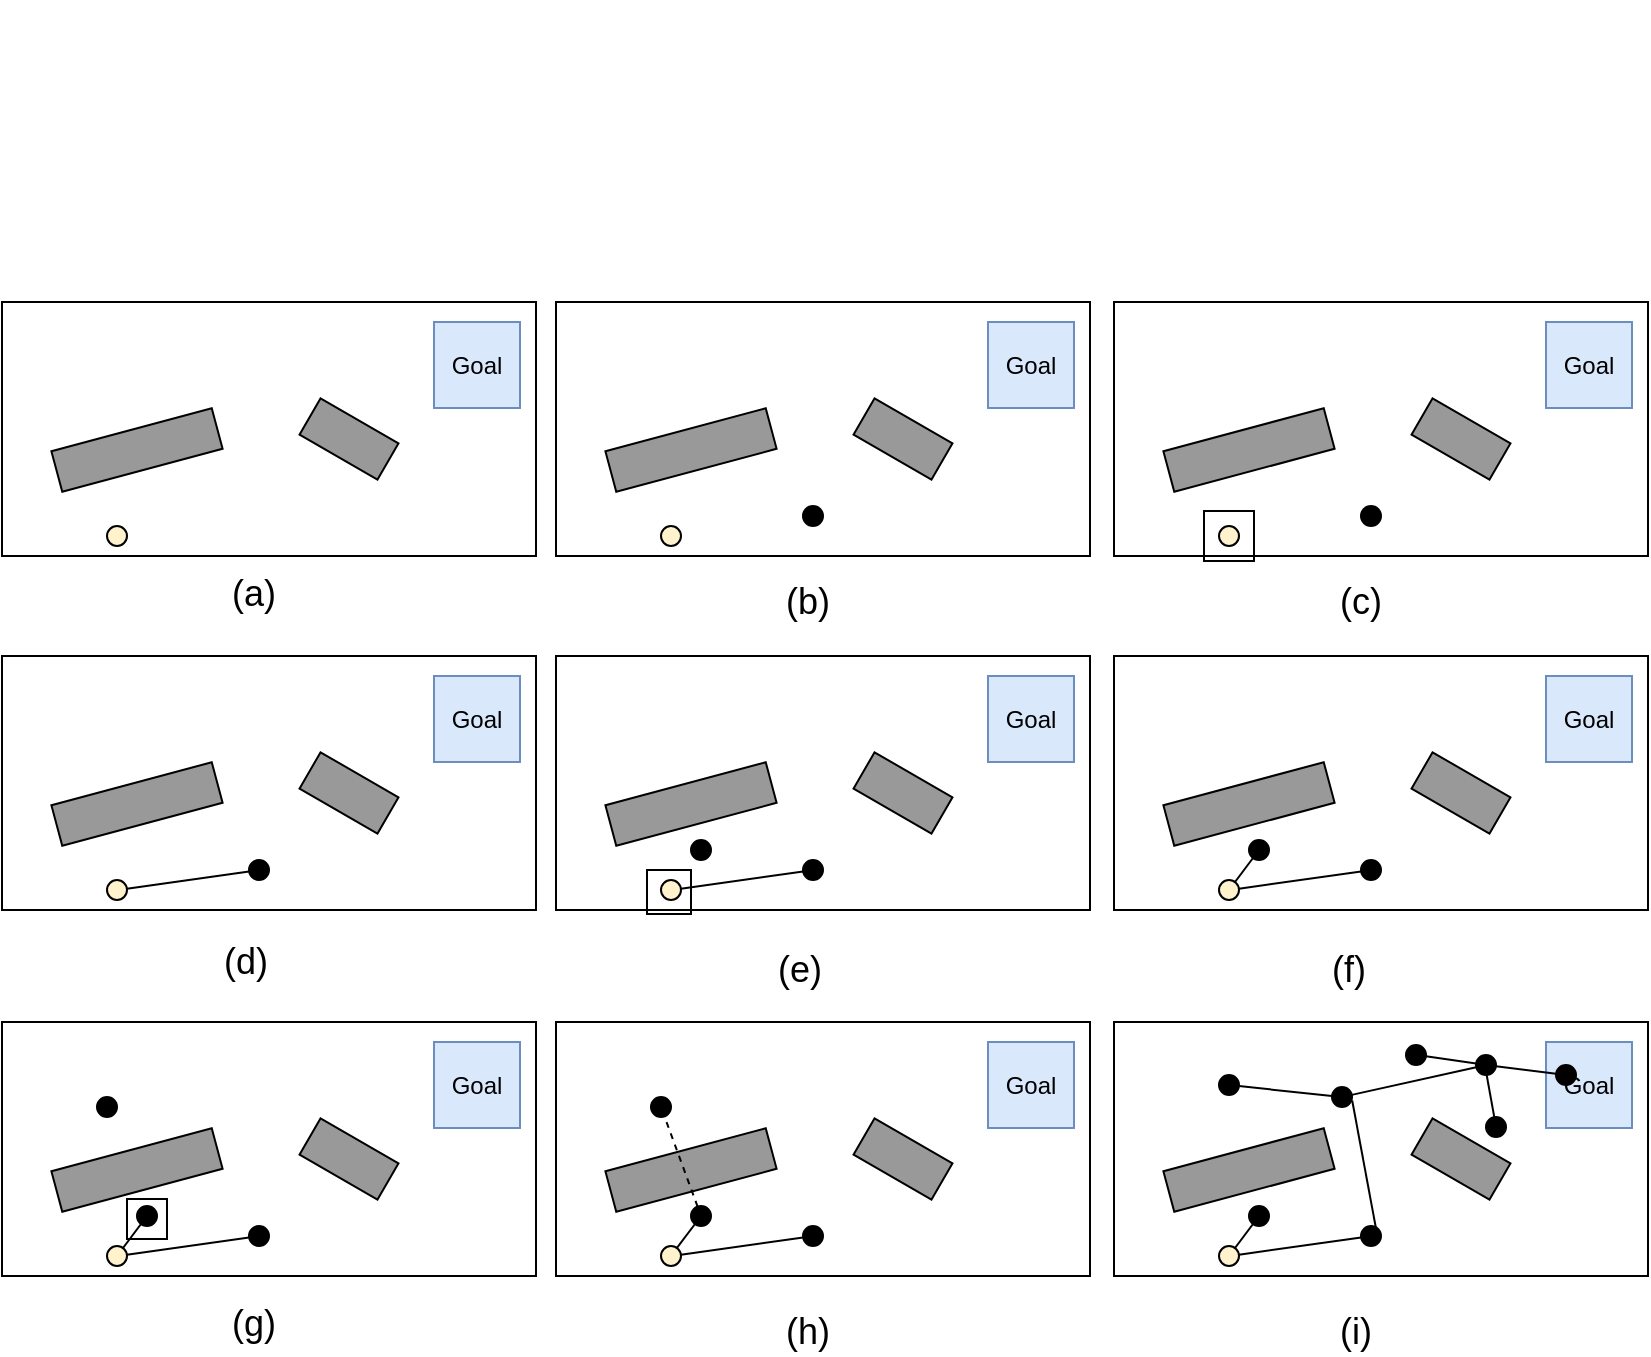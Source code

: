 <mxfile version="10.6.1" type="device"><diagram id="uL6c4Nm_x4PD_dAq0a4f" name="Page-1"><mxGraphModel dx="1588" dy="647" grid="0" gridSize="10" guides="1" tooltips="1" connect="0" arrows="0" fold="1" page="0" pageScale="1" pageWidth="827" pageHeight="1169" math="0" shadow="0"><root><mxCell id="0"/><mxCell id="1" parent="0"/><mxCell id="MsQNCXd_-sH8oxMmd0Fa-45" value="" style="shape=image;html=1;verticalAlign=top;verticalLabelPosition=bottom;labelBackgroundColor=#ffffff;imageAspect=0;aspect=fixed;image=https://cdn4.iconfinder.com/data/icons/essential-app-2/16/record-round-circle-dot-128.png;fillColor=#999999;gradientColor=none;" vertex="1" parent="1"><mxGeometry x="NaN" y="NaN" width="5" height="NaN" as="geometry"/></mxCell><mxCell id="MsQNCXd_-sH8oxMmd0Fa-52" value="" style="group" vertex="1" connectable="0" parent="1"><mxGeometry x="-139" y="151" width="267" height="127" as="geometry"/></mxCell><mxCell id="MsQNCXd_-sH8oxMmd0Fa-49" value="" style="group" vertex="1" connectable="0" parent="MsQNCXd_-sH8oxMmd0Fa-52"><mxGeometry width="267" height="127" as="geometry"/></mxCell><mxCell id="MsQNCXd_-sH8oxMmd0Fa-19" value="" style="group" vertex="1" connectable="0" parent="MsQNCXd_-sH8oxMmd0Fa-49"><mxGeometry width="267" height="127" as="geometry"/></mxCell><mxCell id="MsQNCXd_-sH8oxMmd0Fa-1" value="" style="rounded=0;whiteSpace=wrap;html=1;" vertex="1" parent="MsQNCXd_-sH8oxMmd0Fa-19"><mxGeometry width="267" height="127" as="geometry"/></mxCell><mxCell id="MsQNCXd_-sH8oxMmd0Fa-8" value="" style="rounded=0;whiteSpace=wrap;html=1;gradientColor=none;fillColor=#999999;rotation=-15;" vertex="1" parent="MsQNCXd_-sH8oxMmd0Fa-19"><mxGeometry x="26" y="63.5" width="83" height="21" as="geometry"/></mxCell><mxCell id="MsQNCXd_-sH8oxMmd0Fa-9" value="" style="rounded=0;whiteSpace=wrap;html=1;gradientColor=none;fillColor=#999999;rotation=30;" vertex="1" parent="MsQNCXd_-sH8oxMmd0Fa-19"><mxGeometry x="151" y="58" width="45" height="21" as="geometry"/></mxCell><mxCell id="MsQNCXd_-sH8oxMmd0Fa-10" value="Goal" style="whiteSpace=wrap;html=1;aspect=fixed;fillColor=#dae8fc;strokeColor=#6c8ebf;" vertex="1" parent="MsQNCXd_-sH8oxMmd0Fa-19"><mxGeometry x="216" y="10" width="43" height="43" as="geometry"/></mxCell><mxCell id="MsQNCXd_-sH8oxMmd0Fa-47" value="" style="ellipse;whiteSpace=wrap;html=1;aspect=fixed;fillColor=#FFF2CC;gradientColor=none;strokeColor=#000000;" vertex="1" parent="MsQNCXd_-sH8oxMmd0Fa-19"><mxGeometry x="52.5" y="112" width="10" height="10" as="geometry"/></mxCell><mxCell id="MsQNCXd_-sH8oxMmd0Fa-62" value="" style="group" vertex="1" connectable="0" parent="1"><mxGeometry x="417" y="151" width="267" height="129.5" as="geometry"/></mxCell><mxCell id="MsQNCXd_-sH8oxMmd0Fa-63" value="" style="group" vertex="1" connectable="0" parent="MsQNCXd_-sH8oxMmd0Fa-62"><mxGeometry width="267" height="129.5" as="geometry"/></mxCell><mxCell id="MsQNCXd_-sH8oxMmd0Fa-64" value="" style="group" vertex="1" connectable="0" parent="MsQNCXd_-sH8oxMmd0Fa-63"><mxGeometry width="267" height="129.5" as="geometry"/></mxCell><mxCell id="MsQNCXd_-sH8oxMmd0Fa-65" value="" style="group" vertex="1" connectable="0" parent="MsQNCXd_-sH8oxMmd0Fa-64"><mxGeometry width="267" height="129.5" as="geometry"/></mxCell><mxCell id="MsQNCXd_-sH8oxMmd0Fa-66" value="" style="rounded=0;whiteSpace=wrap;html=1;" vertex="1" parent="MsQNCXd_-sH8oxMmd0Fa-65"><mxGeometry width="267" height="127" as="geometry"/></mxCell><mxCell id="MsQNCXd_-sH8oxMmd0Fa-67" value="" style="rounded=0;whiteSpace=wrap;html=1;gradientColor=none;fillColor=#999999;rotation=-15;" vertex="1" parent="MsQNCXd_-sH8oxMmd0Fa-65"><mxGeometry x="26" y="63.5" width="83" height="21" as="geometry"/></mxCell><mxCell id="MsQNCXd_-sH8oxMmd0Fa-68" value="" style="rounded=0;whiteSpace=wrap;html=1;gradientColor=none;fillColor=#999999;rotation=30;" vertex="1" parent="MsQNCXd_-sH8oxMmd0Fa-65"><mxGeometry x="151" y="58" width="45" height="21" as="geometry"/></mxCell><mxCell id="MsQNCXd_-sH8oxMmd0Fa-69" value="Goal" style="whiteSpace=wrap;html=1;aspect=fixed;fillColor=#dae8fc;strokeColor=#6c8ebf;" vertex="1" parent="MsQNCXd_-sH8oxMmd0Fa-65"><mxGeometry x="216" y="10" width="43" height="43" as="geometry"/></mxCell><mxCell id="MsQNCXd_-sH8oxMmd0Fa-70" value="" style="ellipse;whiteSpace=wrap;html=1;aspect=fixed;fillColor=#FFF2CC;gradientColor=none;strokeColor=#000000;" vertex="1" parent="MsQNCXd_-sH8oxMmd0Fa-65"><mxGeometry x="52.5" y="112" width="10" height="10" as="geometry"/></mxCell><mxCell id="MsQNCXd_-sH8oxMmd0Fa-71" value="" style="ellipse;whiteSpace=wrap;html=1;aspect=fixed;fillColor=#000000;gradientColor=none;strokeColor=#000000;" vertex="1" parent="MsQNCXd_-sH8oxMmd0Fa-65"><mxGeometry x="123.5" y="102" width="10" height="10" as="geometry"/></mxCell><mxCell id="MsQNCXd_-sH8oxMmd0Fa-74" value="" style="whiteSpace=wrap;html=1;aspect=fixed;strokeColor=#000000;fillColor=none;gradientColor=none;" vertex="1" parent="MsQNCXd_-sH8oxMmd0Fa-65"><mxGeometry x="45" y="104.5" width="25" height="25" as="geometry"/></mxCell><mxCell id="MsQNCXd_-sH8oxMmd0Fa-100" value="" style="group" vertex="1" connectable="0" parent="1"><mxGeometry x="-139" y="328" width="267" height="127" as="geometry"/></mxCell><mxCell id="MsQNCXd_-sH8oxMmd0Fa-88" value="" style="group" vertex="1" connectable="0" parent="MsQNCXd_-sH8oxMmd0Fa-100"><mxGeometry width="267" height="127" as="geometry"/></mxCell><mxCell id="MsQNCXd_-sH8oxMmd0Fa-76" value="" style="group" vertex="1" connectable="0" parent="MsQNCXd_-sH8oxMmd0Fa-88"><mxGeometry width="267" height="127" as="geometry"/></mxCell><mxCell id="MsQNCXd_-sH8oxMmd0Fa-77" value="" style="group" vertex="1" connectable="0" parent="MsQNCXd_-sH8oxMmd0Fa-76"><mxGeometry width="267" height="127" as="geometry"/></mxCell><mxCell id="MsQNCXd_-sH8oxMmd0Fa-78" value="" style="group" vertex="1" connectable="0" parent="MsQNCXd_-sH8oxMmd0Fa-77"><mxGeometry width="267" height="127" as="geometry"/></mxCell><mxCell id="MsQNCXd_-sH8oxMmd0Fa-79" value="" style="group" vertex="1" connectable="0" parent="MsQNCXd_-sH8oxMmd0Fa-78"><mxGeometry width="267" height="127" as="geometry"/></mxCell><mxCell id="MsQNCXd_-sH8oxMmd0Fa-80" value="" style="group" vertex="1" connectable="0" parent="MsQNCXd_-sH8oxMmd0Fa-79"><mxGeometry width="267" height="127" as="geometry"/></mxCell><mxCell id="MsQNCXd_-sH8oxMmd0Fa-81" value="" style="rounded=0;whiteSpace=wrap;html=1;" vertex="1" parent="MsQNCXd_-sH8oxMmd0Fa-80"><mxGeometry width="267" height="127" as="geometry"/></mxCell><mxCell id="MsQNCXd_-sH8oxMmd0Fa-82" value="" style="rounded=0;whiteSpace=wrap;html=1;gradientColor=none;fillColor=#999999;rotation=-15;" vertex="1" parent="MsQNCXd_-sH8oxMmd0Fa-80"><mxGeometry x="26" y="63.5" width="83" height="21" as="geometry"/></mxCell><mxCell id="MsQNCXd_-sH8oxMmd0Fa-83" value="" style="rounded=0;whiteSpace=wrap;html=1;gradientColor=none;fillColor=#999999;rotation=30;" vertex="1" parent="MsQNCXd_-sH8oxMmd0Fa-80"><mxGeometry x="151" y="58" width="45" height="21" as="geometry"/></mxCell><mxCell id="MsQNCXd_-sH8oxMmd0Fa-84" value="Goal" style="whiteSpace=wrap;html=1;aspect=fixed;fillColor=#dae8fc;strokeColor=#6c8ebf;" vertex="1" parent="MsQNCXd_-sH8oxMmd0Fa-80"><mxGeometry x="216" y="10" width="43" height="43" as="geometry"/></mxCell><mxCell id="MsQNCXd_-sH8oxMmd0Fa-85" value="" style="ellipse;whiteSpace=wrap;html=1;aspect=fixed;fillColor=#FFF2CC;gradientColor=none;strokeColor=#000000;" vertex="1" parent="MsQNCXd_-sH8oxMmd0Fa-80"><mxGeometry x="52.5" y="112" width="10" height="10" as="geometry"/></mxCell><mxCell id="MsQNCXd_-sH8oxMmd0Fa-86" value="" style="ellipse;whiteSpace=wrap;html=1;aspect=fixed;fillColor=#000000;gradientColor=none;strokeColor=#000000;" vertex="1" parent="MsQNCXd_-sH8oxMmd0Fa-80"><mxGeometry x="123.5" y="102" width="10" height="10" as="geometry"/></mxCell><mxCell id="MsQNCXd_-sH8oxMmd0Fa-87" value="" style="endArrow=none;html=1;" edge="1" parent="MsQNCXd_-sH8oxMmd0Fa-80" source="MsQNCXd_-sH8oxMmd0Fa-85" target="MsQNCXd_-sH8oxMmd0Fa-86"><mxGeometry width="50" height="50" relative="1" as="geometry"><mxPoint y="197" as="sourcePoint"/><mxPoint x="50" y="147" as="targetPoint"/></mxGeometry></mxCell><mxCell id="MsQNCXd_-sH8oxMmd0Fa-101" value="" style="group;container=1;" vertex="1" connectable="0" parent="1"><mxGeometry x="138" y="328" width="267" height="129" as="geometry"/></mxCell><mxCell id="MsQNCXd_-sH8oxMmd0Fa-102" value="" style="group" vertex="1" connectable="0" parent="MsQNCXd_-sH8oxMmd0Fa-101"><mxGeometry width="267" height="129" as="geometry"/></mxCell><mxCell id="MsQNCXd_-sH8oxMmd0Fa-103" value="" style="group" vertex="1" connectable="0" parent="MsQNCXd_-sH8oxMmd0Fa-102"><mxGeometry width="267" height="129" as="geometry"/></mxCell><mxCell id="MsQNCXd_-sH8oxMmd0Fa-104" value="" style="group" vertex="1" connectable="0" parent="MsQNCXd_-sH8oxMmd0Fa-103"><mxGeometry width="267" height="129" as="geometry"/></mxCell><mxCell id="MsQNCXd_-sH8oxMmd0Fa-105" value="" style="group" vertex="1" connectable="0" parent="MsQNCXd_-sH8oxMmd0Fa-104"><mxGeometry width="267" height="129" as="geometry"/></mxCell><mxCell id="MsQNCXd_-sH8oxMmd0Fa-106" value="" style="group" vertex="1" connectable="0" parent="MsQNCXd_-sH8oxMmd0Fa-105"><mxGeometry width="267" height="129" as="geometry"/></mxCell><mxCell id="MsQNCXd_-sH8oxMmd0Fa-107" value="" style="group" vertex="1" connectable="0" parent="MsQNCXd_-sH8oxMmd0Fa-106"><mxGeometry width="267" height="129" as="geometry"/></mxCell><mxCell id="MsQNCXd_-sH8oxMmd0Fa-108" value="" style="rounded=0;whiteSpace=wrap;html=1;" vertex="1" parent="MsQNCXd_-sH8oxMmd0Fa-107"><mxGeometry width="267" height="127" as="geometry"/></mxCell><mxCell id="MsQNCXd_-sH8oxMmd0Fa-109" value="" style="rounded=0;whiteSpace=wrap;html=1;gradientColor=none;fillColor=#999999;rotation=-15;" vertex="1" parent="MsQNCXd_-sH8oxMmd0Fa-107"><mxGeometry x="26" y="63.5" width="83" height="21" as="geometry"/></mxCell><mxCell id="MsQNCXd_-sH8oxMmd0Fa-110" value="" style="rounded=0;whiteSpace=wrap;html=1;gradientColor=none;fillColor=#999999;rotation=30;" vertex="1" parent="MsQNCXd_-sH8oxMmd0Fa-107"><mxGeometry x="151" y="58" width="45" height="21" as="geometry"/></mxCell><mxCell id="MsQNCXd_-sH8oxMmd0Fa-111" value="Goal" style="whiteSpace=wrap;html=1;aspect=fixed;fillColor=#dae8fc;strokeColor=#6c8ebf;" vertex="1" parent="MsQNCXd_-sH8oxMmd0Fa-107"><mxGeometry x="216" y="10" width="43" height="43" as="geometry"/></mxCell><mxCell id="MsQNCXd_-sH8oxMmd0Fa-112" value="" style="ellipse;whiteSpace=wrap;html=1;aspect=fixed;fillColor=#FFF2CC;gradientColor=none;strokeColor=#000000;" vertex="1" parent="MsQNCXd_-sH8oxMmd0Fa-107"><mxGeometry x="52.5" y="112" width="10" height="10" as="geometry"/></mxCell><mxCell id="MsQNCXd_-sH8oxMmd0Fa-113" value="" style="ellipse;whiteSpace=wrap;html=1;aspect=fixed;fillColor=#000000;gradientColor=none;strokeColor=#000000;" vertex="1" parent="MsQNCXd_-sH8oxMmd0Fa-107"><mxGeometry x="123.5" y="102" width="10" height="10" as="geometry"/></mxCell><mxCell id="MsQNCXd_-sH8oxMmd0Fa-114" value="" style="endArrow=none;html=1;" edge="1" parent="MsQNCXd_-sH8oxMmd0Fa-107" source="MsQNCXd_-sH8oxMmd0Fa-112" target="MsQNCXd_-sH8oxMmd0Fa-113"><mxGeometry width="50" height="50" relative="1" as="geometry"><mxPoint y="197" as="sourcePoint"/><mxPoint x="50" y="147" as="targetPoint"/></mxGeometry></mxCell><mxCell id="MsQNCXd_-sH8oxMmd0Fa-115" value="" style="ellipse;whiteSpace=wrap;html=1;aspect=fixed;fillColor=#000000;gradientColor=none;strokeColor=#000000;" vertex="1" parent="MsQNCXd_-sH8oxMmd0Fa-107"><mxGeometry x="67.5" y="92" width="10" height="10" as="geometry"/></mxCell><mxCell id="MsQNCXd_-sH8oxMmd0Fa-116" value="" style="whiteSpace=wrap;html=1;aspect=fixed;strokeColor=#000000;fillColor=none;gradientColor=none;" vertex="1" parent="MsQNCXd_-sH8oxMmd0Fa-107"><mxGeometry x="45.5" y="107" width="22" height="22" as="geometry"/></mxCell><mxCell id="MsQNCXd_-sH8oxMmd0Fa-53" value="" style="group" vertex="1" connectable="0" parent="1"><mxGeometry x="138" y="151" width="267" height="127" as="geometry"/></mxCell><mxCell id="MsQNCXd_-sH8oxMmd0Fa-54" value="" style="group" vertex="1" connectable="0" parent="MsQNCXd_-sH8oxMmd0Fa-53"><mxGeometry width="267" height="127" as="geometry"/></mxCell><mxCell id="MsQNCXd_-sH8oxMmd0Fa-55" value="" style="group" vertex="1" connectable="0" parent="MsQNCXd_-sH8oxMmd0Fa-54"><mxGeometry width="267" height="127" as="geometry"/></mxCell><mxCell id="MsQNCXd_-sH8oxMmd0Fa-56" value="" style="rounded=0;whiteSpace=wrap;html=1;" vertex="1" parent="MsQNCXd_-sH8oxMmd0Fa-55"><mxGeometry width="267" height="127" as="geometry"/></mxCell><mxCell id="MsQNCXd_-sH8oxMmd0Fa-57" value="" style="rounded=0;whiteSpace=wrap;html=1;gradientColor=none;fillColor=#999999;rotation=-15;" vertex="1" parent="MsQNCXd_-sH8oxMmd0Fa-55"><mxGeometry x="26" y="63.5" width="83" height="21" as="geometry"/></mxCell><mxCell id="MsQNCXd_-sH8oxMmd0Fa-58" value="" style="rounded=0;whiteSpace=wrap;html=1;gradientColor=none;fillColor=#999999;rotation=30;" vertex="1" parent="MsQNCXd_-sH8oxMmd0Fa-55"><mxGeometry x="151" y="58" width="45" height="21" as="geometry"/></mxCell><mxCell id="MsQNCXd_-sH8oxMmd0Fa-59" value="Goal" style="whiteSpace=wrap;html=1;aspect=fixed;fillColor=#dae8fc;strokeColor=#6c8ebf;" vertex="1" parent="MsQNCXd_-sH8oxMmd0Fa-55"><mxGeometry x="216" y="10" width="43" height="43" as="geometry"/></mxCell><mxCell id="MsQNCXd_-sH8oxMmd0Fa-60" value="" style="ellipse;whiteSpace=wrap;html=1;aspect=fixed;fillColor=#FFF2CC;gradientColor=none;strokeColor=#000000;" vertex="1" parent="MsQNCXd_-sH8oxMmd0Fa-55"><mxGeometry x="52.5" y="112" width="10" height="10" as="geometry"/></mxCell><mxCell id="MsQNCXd_-sH8oxMmd0Fa-50" value="" style="ellipse;whiteSpace=wrap;html=1;aspect=fixed;fillColor=#000000;gradientColor=none;strokeColor=#000000;" vertex="1" parent="MsQNCXd_-sH8oxMmd0Fa-55"><mxGeometry x="123.5" y="102" width="10" height="10" as="geometry"/></mxCell><mxCell id="MsQNCXd_-sH8oxMmd0Fa-117" value="" style="group;container=1;" vertex="1" connectable="0" parent="1"><mxGeometry x="417" y="328" width="267" height="129" as="geometry"/></mxCell><mxCell id="MsQNCXd_-sH8oxMmd0Fa-118" value="" style="group" vertex="1" connectable="0" parent="MsQNCXd_-sH8oxMmd0Fa-117"><mxGeometry width="267" height="129" as="geometry"/></mxCell><mxCell id="MsQNCXd_-sH8oxMmd0Fa-119" value="" style="group" vertex="1" connectable="0" parent="MsQNCXd_-sH8oxMmd0Fa-118"><mxGeometry width="267" height="129" as="geometry"/></mxCell><mxCell id="MsQNCXd_-sH8oxMmd0Fa-120" value="" style="group" vertex="1" connectable="0" parent="MsQNCXd_-sH8oxMmd0Fa-119"><mxGeometry width="267" height="129" as="geometry"/></mxCell><mxCell id="MsQNCXd_-sH8oxMmd0Fa-121" value="" style="group" vertex="1" connectable="0" parent="MsQNCXd_-sH8oxMmd0Fa-120"><mxGeometry width="267" height="129" as="geometry"/></mxCell><mxCell id="MsQNCXd_-sH8oxMmd0Fa-122" value="" style="group" vertex="1" connectable="0" parent="MsQNCXd_-sH8oxMmd0Fa-121"><mxGeometry width="267" height="129" as="geometry"/></mxCell><mxCell id="MsQNCXd_-sH8oxMmd0Fa-123" value="" style="group" vertex="1" connectable="0" parent="MsQNCXd_-sH8oxMmd0Fa-122"><mxGeometry width="267" height="129" as="geometry"/></mxCell><mxCell id="MsQNCXd_-sH8oxMmd0Fa-124" value="" style="rounded=0;whiteSpace=wrap;html=1;" vertex="1" parent="MsQNCXd_-sH8oxMmd0Fa-123"><mxGeometry width="267" height="127" as="geometry"/></mxCell><mxCell id="MsQNCXd_-sH8oxMmd0Fa-125" value="" style="rounded=0;whiteSpace=wrap;html=1;gradientColor=none;fillColor=#999999;rotation=-15;" vertex="1" parent="MsQNCXd_-sH8oxMmd0Fa-123"><mxGeometry x="26" y="63.5" width="83" height="21" as="geometry"/></mxCell><mxCell id="MsQNCXd_-sH8oxMmd0Fa-126" value="" style="rounded=0;whiteSpace=wrap;html=1;gradientColor=none;fillColor=#999999;rotation=30;" vertex="1" parent="MsQNCXd_-sH8oxMmd0Fa-123"><mxGeometry x="151" y="58" width="45" height="21" as="geometry"/></mxCell><mxCell id="MsQNCXd_-sH8oxMmd0Fa-127" value="Goal" style="whiteSpace=wrap;html=1;aspect=fixed;fillColor=#dae8fc;strokeColor=#6c8ebf;" vertex="1" parent="MsQNCXd_-sH8oxMmd0Fa-123"><mxGeometry x="216" y="10" width="43" height="43" as="geometry"/></mxCell><mxCell id="MsQNCXd_-sH8oxMmd0Fa-128" value="" style="ellipse;whiteSpace=wrap;html=1;aspect=fixed;fillColor=#FFF2CC;gradientColor=none;strokeColor=#000000;" vertex="1" parent="MsQNCXd_-sH8oxMmd0Fa-123"><mxGeometry x="52.5" y="112" width="10" height="10" as="geometry"/></mxCell><mxCell id="MsQNCXd_-sH8oxMmd0Fa-129" value="" style="ellipse;whiteSpace=wrap;html=1;aspect=fixed;fillColor=#000000;gradientColor=none;strokeColor=#000000;" vertex="1" parent="MsQNCXd_-sH8oxMmd0Fa-123"><mxGeometry x="123.5" y="102" width="10" height="10" as="geometry"/></mxCell><mxCell id="MsQNCXd_-sH8oxMmd0Fa-130" value="" style="endArrow=none;html=1;" edge="1" parent="MsQNCXd_-sH8oxMmd0Fa-123" source="MsQNCXd_-sH8oxMmd0Fa-128" target="MsQNCXd_-sH8oxMmd0Fa-129"><mxGeometry width="50" height="50" relative="1" as="geometry"><mxPoint y="197" as="sourcePoint"/><mxPoint x="50" y="147" as="targetPoint"/></mxGeometry></mxCell><mxCell id="MsQNCXd_-sH8oxMmd0Fa-131" value="" style="ellipse;whiteSpace=wrap;html=1;aspect=fixed;fillColor=#000000;gradientColor=none;strokeColor=#000000;" vertex="1" parent="MsQNCXd_-sH8oxMmd0Fa-123"><mxGeometry x="67.5" y="92" width="10" height="10" as="geometry"/></mxCell><mxCell id="MsQNCXd_-sH8oxMmd0Fa-133" value="" style="endArrow=none;html=1;" edge="1" parent="MsQNCXd_-sH8oxMmd0Fa-123" source="MsQNCXd_-sH8oxMmd0Fa-128" target="MsQNCXd_-sH8oxMmd0Fa-131"><mxGeometry width="50" height="50" relative="1" as="geometry"><mxPoint x="-333" y="200" as="sourcePoint"/><mxPoint x="-283" y="150" as="targetPoint"/></mxGeometry></mxCell><mxCell id="MsQNCXd_-sH8oxMmd0Fa-134" value="" style="group" vertex="1" connectable="0" parent="1"><mxGeometry x="-139" y="511" width="267" height="129" as="geometry"/></mxCell><mxCell id="MsQNCXd_-sH8oxMmd0Fa-135" value="" style="group" vertex="1" connectable="0" parent="MsQNCXd_-sH8oxMmd0Fa-134"><mxGeometry width="267" height="129" as="geometry"/></mxCell><mxCell id="MsQNCXd_-sH8oxMmd0Fa-136" value="" style="group" vertex="1" connectable="0" parent="MsQNCXd_-sH8oxMmd0Fa-135"><mxGeometry width="267" height="129" as="geometry"/></mxCell><mxCell id="MsQNCXd_-sH8oxMmd0Fa-137" value="" style="group" vertex="1" connectable="0" parent="MsQNCXd_-sH8oxMmd0Fa-136"><mxGeometry width="267" height="129" as="geometry"/></mxCell><mxCell id="MsQNCXd_-sH8oxMmd0Fa-138" value="" style="group" vertex="1" connectable="0" parent="MsQNCXd_-sH8oxMmd0Fa-137"><mxGeometry width="267" height="129" as="geometry"/></mxCell><mxCell id="MsQNCXd_-sH8oxMmd0Fa-139" value="" style="group" vertex="1" connectable="0" parent="MsQNCXd_-sH8oxMmd0Fa-138"><mxGeometry width="267" height="129" as="geometry"/></mxCell><mxCell id="MsQNCXd_-sH8oxMmd0Fa-140" value="" style="rounded=0;whiteSpace=wrap;html=1;" vertex="1" parent="MsQNCXd_-sH8oxMmd0Fa-139"><mxGeometry width="267" height="127" as="geometry"/></mxCell><mxCell id="MsQNCXd_-sH8oxMmd0Fa-141" value="" style="rounded=0;whiteSpace=wrap;html=1;gradientColor=none;fillColor=#999999;rotation=-15;" vertex="1" parent="MsQNCXd_-sH8oxMmd0Fa-139"><mxGeometry x="26" y="63.5" width="83" height="21" as="geometry"/></mxCell><mxCell id="MsQNCXd_-sH8oxMmd0Fa-142" value="" style="rounded=0;whiteSpace=wrap;html=1;gradientColor=none;fillColor=#999999;rotation=30;" vertex="1" parent="MsQNCXd_-sH8oxMmd0Fa-139"><mxGeometry x="151" y="58" width="45" height="21" as="geometry"/></mxCell><mxCell id="MsQNCXd_-sH8oxMmd0Fa-143" value="Goal" style="whiteSpace=wrap;html=1;aspect=fixed;fillColor=#dae8fc;strokeColor=#6c8ebf;" vertex="1" parent="MsQNCXd_-sH8oxMmd0Fa-139"><mxGeometry x="216" y="10" width="43" height="43" as="geometry"/></mxCell><mxCell id="MsQNCXd_-sH8oxMmd0Fa-144" value="" style="ellipse;whiteSpace=wrap;html=1;aspect=fixed;fillColor=#FFF2CC;gradientColor=none;strokeColor=#000000;" vertex="1" parent="MsQNCXd_-sH8oxMmd0Fa-139"><mxGeometry x="52.5" y="112" width="10" height="10" as="geometry"/></mxCell><mxCell id="MsQNCXd_-sH8oxMmd0Fa-145" value="" style="ellipse;whiteSpace=wrap;html=1;aspect=fixed;fillColor=#000000;gradientColor=none;strokeColor=#000000;" vertex="1" parent="MsQNCXd_-sH8oxMmd0Fa-139"><mxGeometry x="123.5" y="102" width="10" height="10" as="geometry"/></mxCell><mxCell id="MsQNCXd_-sH8oxMmd0Fa-146" value="" style="endArrow=none;html=1;" edge="1" parent="MsQNCXd_-sH8oxMmd0Fa-139" source="MsQNCXd_-sH8oxMmd0Fa-144" target="MsQNCXd_-sH8oxMmd0Fa-145"><mxGeometry width="50" height="50" relative="1" as="geometry"><mxPoint y="197" as="sourcePoint"/><mxPoint x="50" y="147" as="targetPoint"/></mxGeometry></mxCell><mxCell id="MsQNCXd_-sH8oxMmd0Fa-147" value="" style="ellipse;whiteSpace=wrap;html=1;aspect=fixed;fillColor=#000000;gradientColor=none;strokeColor=#000000;" vertex="1" parent="MsQNCXd_-sH8oxMmd0Fa-139"><mxGeometry x="67.5" y="92" width="10" height="10" as="geometry"/></mxCell><mxCell id="MsQNCXd_-sH8oxMmd0Fa-148" value="" style="endArrow=none;html=1;" edge="1" parent="MsQNCXd_-sH8oxMmd0Fa-139" source="MsQNCXd_-sH8oxMmd0Fa-144" target="MsQNCXd_-sH8oxMmd0Fa-147"><mxGeometry width="50" height="50" relative="1" as="geometry"><mxPoint x="-333" y="200" as="sourcePoint"/><mxPoint x="-283" y="150" as="targetPoint"/></mxGeometry></mxCell><mxCell id="MsQNCXd_-sH8oxMmd0Fa-149" value="" style="ellipse;whiteSpace=wrap;html=1;aspect=fixed;fillColor=#000000;gradientColor=none;strokeColor=#000000;" vertex="1" parent="MsQNCXd_-sH8oxMmd0Fa-139"><mxGeometry x="47.5" y="37.5" width="10" height="10" as="geometry"/></mxCell><mxCell id="MsQNCXd_-sH8oxMmd0Fa-150" value="" style="whiteSpace=wrap;html=1;aspect=fixed;strokeColor=#000000;fillColor=none;gradientColor=none;" vertex="1" parent="MsQNCXd_-sH8oxMmd0Fa-139"><mxGeometry x="62.5" y="88.5" width="20" height="20" as="geometry"/></mxCell><mxCell id="MsQNCXd_-sH8oxMmd0Fa-151" value="" style="group" vertex="1" connectable="0" parent="1"><mxGeometry x="138" y="511" width="267" height="129" as="geometry"/></mxCell><mxCell id="MsQNCXd_-sH8oxMmd0Fa-152" value="" style="group" vertex="1" connectable="0" parent="MsQNCXd_-sH8oxMmd0Fa-151"><mxGeometry width="267" height="129" as="geometry"/></mxCell><mxCell id="MsQNCXd_-sH8oxMmd0Fa-153" value="" style="group" vertex="1" connectable="0" parent="MsQNCXd_-sH8oxMmd0Fa-152"><mxGeometry width="267" height="129" as="geometry"/></mxCell><mxCell id="MsQNCXd_-sH8oxMmd0Fa-154" value="" style="group" vertex="1" connectable="0" parent="MsQNCXd_-sH8oxMmd0Fa-153"><mxGeometry width="267" height="129" as="geometry"/></mxCell><mxCell id="MsQNCXd_-sH8oxMmd0Fa-155" value="" style="group" vertex="1" connectable="0" parent="MsQNCXd_-sH8oxMmd0Fa-154"><mxGeometry width="267" height="129" as="geometry"/></mxCell><mxCell id="MsQNCXd_-sH8oxMmd0Fa-156" value="" style="group" vertex="1" connectable="0" parent="MsQNCXd_-sH8oxMmd0Fa-155"><mxGeometry width="267" height="129" as="geometry"/></mxCell><mxCell id="MsQNCXd_-sH8oxMmd0Fa-157" value="" style="rounded=0;whiteSpace=wrap;html=1;" vertex="1" parent="MsQNCXd_-sH8oxMmd0Fa-156"><mxGeometry width="267" height="127" as="geometry"/></mxCell><mxCell id="MsQNCXd_-sH8oxMmd0Fa-158" value="" style="rounded=0;whiteSpace=wrap;html=1;gradientColor=none;fillColor=#999999;rotation=-15;" vertex="1" parent="MsQNCXd_-sH8oxMmd0Fa-156"><mxGeometry x="26" y="63.5" width="83" height="21" as="geometry"/></mxCell><mxCell id="MsQNCXd_-sH8oxMmd0Fa-159" value="" style="rounded=0;whiteSpace=wrap;html=1;gradientColor=none;fillColor=#999999;rotation=30;" vertex="1" parent="MsQNCXd_-sH8oxMmd0Fa-156"><mxGeometry x="151" y="58" width="45" height="21" as="geometry"/></mxCell><mxCell id="MsQNCXd_-sH8oxMmd0Fa-160" value="Goal" style="whiteSpace=wrap;html=1;aspect=fixed;fillColor=#dae8fc;strokeColor=#6c8ebf;" vertex="1" parent="MsQNCXd_-sH8oxMmd0Fa-156"><mxGeometry x="216" y="10" width="43" height="43" as="geometry"/></mxCell><mxCell id="MsQNCXd_-sH8oxMmd0Fa-161" value="" style="ellipse;whiteSpace=wrap;html=1;aspect=fixed;fillColor=#FFF2CC;gradientColor=none;strokeColor=#000000;" vertex="1" parent="MsQNCXd_-sH8oxMmd0Fa-156"><mxGeometry x="52.5" y="112" width="10" height="10" as="geometry"/></mxCell><mxCell id="MsQNCXd_-sH8oxMmd0Fa-162" value="" style="ellipse;whiteSpace=wrap;html=1;aspect=fixed;fillColor=#000000;gradientColor=none;strokeColor=#000000;" vertex="1" parent="MsQNCXd_-sH8oxMmd0Fa-156"><mxGeometry x="123.5" y="102" width="10" height="10" as="geometry"/></mxCell><mxCell id="MsQNCXd_-sH8oxMmd0Fa-163" value="" style="endArrow=none;html=1;" edge="1" parent="MsQNCXd_-sH8oxMmd0Fa-156" source="MsQNCXd_-sH8oxMmd0Fa-161" target="MsQNCXd_-sH8oxMmd0Fa-162"><mxGeometry width="50" height="50" relative="1" as="geometry"><mxPoint y="197" as="sourcePoint"/><mxPoint x="50" y="147" as="targetPoint"/></mxGeometry></mxCell><mxCell id="MsQNCXd_-sH8oxMmd0Fa-164" value="" style="ellipse;whiteSpace=wrap;html=1;aspect=fixed;fillColor=#000000;gradientColor=none;strokeColor=#000000;" vertex="1" parent="MsQNCXd_-sH8oxMmd0Fa-156"><mxGeometry x="67.5" y="92" width="10" height="10" as="geometry"/></mxCell><mxCell id="MsQNCXd_-sH8oxMmd0Fa-165" value="" style="endArrow=none;html=1;" edge="1" parent="MsQNCXd_-sH8oxMmd0Fa-156" source="MsQNCXd_-sH8oxMmd0Fa-161" target="MsQNCXd_-sH8oxMmd0Fa-164"><mxGeometry width="50" height="50" relative="1" as="geometry"><mxPoint x="-333" y="200" as="sourcePoint"/><mxPoint x="-283" y="150" as="targetPoint"/></mxGeometry></mxCell><mxCell id="MsQNCXd_-sH8oxMmd0Fa-166" value="" style="ellipse;whiteSpace=wrap;html=1;aspect=fixed;fillColor=#000000;gradientColor=none;strokeColor=#000000;" vertex="1" parent="MsQNCXd_-sH8oxMmd0Fa-156"><mxGeometry x="47.5" y="37.5" width="10" height="10" as="geometry"/></mxCell><mxCell id="MsQNCXd_-sH8oxMmd0Fa-168" value="" style="endArrow=none;dashed=1;html=1;" edge="1" parent="MsQNCXd_-sH8oxMmd0Fa-156" source="MsQNCXd_-sH8oxMmd0Fa-164" target="MsQNCXd_-sH8oxMmd0Fa-166"><mxGeometry width="50" height="50" relative="1" as="geometry"><mxPoint x="75.633" y="166.5" as="sourcePoint"/><mxPoint x="-107" y="150" as="targetPoint"/></mxGeometry></mxCell><mxCell id="MsQNCXd_-sH8oxMmd0Fa-202" value="" style="group" vertex="1" connectable="0" parent="1"><mxGeometry x="417" y="511" width="267" height="129" as="geometry"/></mxCell><mxCell id="MsQNCXd_-sH8oxMmd0Fa-169" value="" style="group" vertex="1" connectable="0" parent="MsQNCXd_-sH8oxMmd0Fa-202"><mxGeometry width="267" height="129" as="geometry"/></mxCell><mxCell id="MsQNCXd_-sH8oxMmd0Fa-170" value="" style="group" vertex="1" connectable="0" parent="MsQNCXd_-sH8oxMmd0Fa-169"><mxGeometry width="267" height="129" as="geometry"/></mxCell><mxCell id="MsQNCXd_-sH8oxMmd0Fa-171" value="" style="group" vertex="1" connectable="0" parent="MsQNCXd_-sH8oxMmd0Fa-170"><mxGeometry width="267" height="129" as="geometry"/></mxCell><mxCell id="MsQNCXd_-sH8oxMmd0Fa-172" value="" style="group" vertex="1" connectable="0" parent="MsQNCXd_-sH8oxMmd0Fa-171"><mxGeometry width="267" height="129" as="geometry"/></mxCell><mxCell id="MsQNCXd_-sH8oxMmd0Fa-173" value="" style="group" vertex="1" connectable="0" parent="MsQNCXd_-sH8oxMmd0Fa-172"><mxGeometry width="267" height="129" as="geometry"/></mxCell><mxCell id="MsQNCXd_-sH8oxMmd0Fa-174" value="" style="group" vertex="1" connectable="0" parent="MsQNCXd_-sH8oxMmd0Fa-173"><mxGeometry width="267" height="129" as="geometry"/></mxCell><mxCell id="MsQNCXd_-sH8oxMmd0Fa-175" value="" style="rounded=0;whiteSpace=wrap;html=1;" vertex="1" parent="MsQNCXd_-sH8oxMmd0Fa-174"><mxGeometry width="267" height="127" as="geometry"/></mxCell><mxCell id="MsQNCXd_-sH8oxMmd0Fa-176" value="" style="rounded=0;whiteSpace=wrap;html=1;gradientColor=none;fillColor=#999999;rotation=-15;" vertex="1" parent="MsQNCXd_-sH8oxMmd0Fa-174"><mxGeometry x="26" y="63.5" width="83" height="21" as="geometry"/></mxCell><mxCell id="MsQNCXd_-sH8oxMmd0Fa-177" value="" style="rounded=0;whiteSpace=wrap;html=1;gradientColor=none;fillColor=#999999;rotation=30;" vertex="1" parent="MsQNCXd_-sH8oxMmd0Fa-174"><mxGeometry x="151" y="58" width="45" height="21" as="geometry"/></mxCell><mxCell id="MsQNCXd_-sH8oxMmd0Fa-178" value="Goal" style="whiteSpace=wrap;html=1;aspect=fixed;fillColor=#dae8fc;strokeColor=#6c8ebf;" vertex="1" parent="MsQNCXd_-sH8oxMmd0Fa-174"><mxGeometry x="216" y="10" width="43" height="43" as="geometry"/></mxCell><mxCell id="MsQNCXd_-sH8oxMmd0Fa-179" value="" style="ellipse;whiteSpace=wrap;html=1;aspect=fixed;fillColor=#FFF2CC;gradientColor=none;strokeColor=#000000;" vertex="1" parent="MsQNCXd_-sH8oxMmd0Fa-174"><mxGeometry x="52.5" y="112" width="10" height="10" as="geometry"/></mxCell><mxCell id="MsQNCXd_-sH8oxMmd0Fa-180" value="" style="ellipse;whiteSpace=wrap;html=1;aspect=fixed;fillColor=#000000;gradientColor=none;strokeColor=#000000;" vertex="1" parent="MsQNCXd_-sH8oxMmd0Fa-174"><mxGeometry x="123.5" y="102" width="10" height="10" as="geometry"/></mxCell><mxCell id="MsQNCXd_-sH8oxMmd0Fa-181" value="" style="endArrow=none;html=1;" edge="1" parent="MsQNCXd_-sH8oxMmd0Fa-174" source="MsQNCXd_-sH8oxMmd0Fa-179" target="MsQNCXd_-sH8oxMmd0Fa-180"><mxGeometry width="50" height="50" relative="1" as="geometry"><mxPoint y="197" as="sourcePoint"/><mxPoint x="50" y="147" as="targetPoint"/></mxGeometry></mxCell><mxCell id="MsQNCXd_-sH8oxMmd0Fa-182" value="" style="ellipse;whiteSpace=wrap;html=1;aspect=fixed;fillColor=#000000;gradientColor=none;strokeColor=#000000;" vertex="1" parent="MsQNCXd_-sH8oxMmd0Fa-174"><mxGeometry x="67.5" y="92" width="10" height="10" as="geometry"/></mxCell><mxCell id="MsQNCXd_-sH8oxMmd0Fa-183" value="" style="endArrow=none;html=1;" edge="1" parent="MsQNCXd_-sH8oxMmd0Fa-174" source="MsQNCXd_-sH8oxMmd0Fa-179" target="MsQNCXd_-sH8oxMmd0Fa-182"><mxGeometry width="50" height="50" relative="1" as="geometry"><mxPoint x="-333" y="200" as="sourcePoint"/><mxPoint x="-283" y="150" as="targetPoint"/></mxGeometry></mxCell><mxCell id="MsQNCXd_-sH8oxMmd0Fa-186" value="" style="ellipse;whiteSpace=wrap;html=1;aspect=fixed;fillColor=#000000;gradientColor=none;strokeColor=#000000;" vertex="1" parent="MsQNCXd_-sH8oxMmd0Fa-174"><mxGeometry x="109" y="32.5" width="10" height="10" as="geometry"/></mxCell><mxCell id="MsQNCXd_-sH8oxMmd0Fa-187" value="" style="ellipse;whiteSpace=wrap;html=1;aspect=fixed;fillColor=#000000;gradientColor=none;strokeColor=#000000;" vertex="1" parent="MsQNCXd_-sH8oxMmd0Fa-174"><mxGeometry x="52.5" y="26.5" width="10" height="10" as="geometry"/></mxCell><mxCell id="MsQNCXd_-sH8oxMmd0Fa-188" value="" style="ellipse;whiteSpace=wrap;html=1;aspect=fixed;fillColor=#000000;gradientColor=none;strokeColor=#000000;" vertex="1" parent="MsQNCXd_-sH8oxMmd0Fa-174"><mxGeometry x="146" y="11.5" width="10" height="10" as="geometry"/></mxCell><mxCell id="MsQNCXd_-sH8oxMmd0Fa-189" value="" style="ellipse;whiteSpace=wrap;html=1;aspect=fixed;fillColor=#000000;gradientColor=none;strokeColor=#000000;" vertex="1" parent="MsQNCXd_-sH8oxMmd0Fa-174"><mxGeometry x="186" y="47.5" width="10" height="10" as="geometry"/></mxCell><mxCell id="MsQNCXd_-sH8oxMmd0Fa-190" value="" style="ellipse;whiteSpace=wrap;html=1;aspect=fixed;fillColor=#000000;gradientColor=none;strokeColor=#000000;" vertex="1" parent="MsQNCXd_-sH8oxMmd0Fa-174"><mxGeometry x="181" y="16.5" width="10" height="10" as="geometry"/></mxCell><mxCell id="MsQNCXd_-sH8oxMmd0Fa-191" value="" style="ellipse;whiteSpace=wrap;html=1;aspect=fixed;fillColor=#000000;gradientColor=none;strokeColor=#000000;" vertex="1" parent="MsQNCXd_-sH8oxMmd0Fa-174"><mxGeometry x="221" y="21.5" width="10" height="10" as="geometry"/></mxCell><mxCell id="MsQNCXd_-sH8oxMmd0Fa-192" value="" style="endArrow=none;html=1;" edge="1" parent="MsQNCXd_-sH8oxMmd0Fa-174" source="MsQNCXd_-sH8oxMmd0Fa-186" target="MsQNCXd_-sH8oxMmd0Fa-187"><mxGeometry width="50" height="50" relative="1" as="geometry"><mxPoint x="-307" y="200" as="sourcePoint"/><mxPoint x="-257" y="150" as="targetPoint"/></mxGeometry></mxCell><mxCell id="MsQNCXd_-sH8oxMmd0Fa-193" value="" style="endArrow=none;html=1;entryX=0.884;entryY=0.841;entryDx=0;entryDy=0;entryPerimeter=0;exitX=1.01;exitY=0.674;exitDx=0;exitDy=0;exitPerimeter=0;" edge="1" parent="MsQNCXd_-sH8oxMmd0Fa-174" source="MsQNCXd_-sH8oxMmd0Fa-186" target="MsQNCXd_-sH8oxMmd0Fa-180"><mxGeometry width="50" height="50" relative="1" as="geometry"><mxPoint x="112" y="41" as="sourcePoint"/><mxPoint x="-247" y="160" as="targetPoint"/></mxGeometry></mxCell><mxCell id="MsQNCXd_-sH8oxMmd0Fa-194" value="" style="endArrow=none;html=1;" edge="1" parent="MsQNCXd_-sH8oxMmd0Fa-174" source="MsQNCXd_-sH8oxMmd0Fa-186" target="MsQNCXd_-sH8oxMmd0Fa-190"><mxGeometry width="50" height="50" relative="1" as="geometry"><mxPoint x="-287" y="220" as="sourcePoint"/><mxPoint x="-237" y="170" as="targetPoint"/></mxGeometry></mxCell><mxCell id="MsQNCXd_-sH8oxMmd0Fa-195" value="" style="endArrow=none;html=1;" edge="1" parent="MsQNCXd_-sH8oxMmd0Fa-174" source="MsQNCXd_-sH8oxMmd0Fa-188" target="MsQNCXd_-sH8oxMmd0Fa-190"><mxGeometry width="50" height="50" relative="1" as="geometry"><mxPoint x="-277" y="230" as="sourcePoint"/><mxPoint x="-227" y="180" as="targetPoint"/></mxGeometry></mxCell><mxCell id="MsQNCXd_-sH8oxMmd0Fa-196" value="" style="endArrow=none;html=1;entryX=0.533;entryY=1;entryDx=0;entryDy=0;entryPerimeter=0;" edge="1" parent="MsQNCXd_-sH8oxMmd0Fa-174" source="MsQNCXd_-sH8oxMmd0Fa-189" target="MsQNCXd_-sH8oxMmd0Fa-190"><mxGeometry width="50" height="50" relative="1" as="geometry"><mxPoint x="-267" y="240" as="sourcePoint"/><mxPoint x="-217" y="190" as="targetPoint"/></mxGeometry></mxCell><mxCell id="MsQNCXd_-sH8oxMmd0Fa-201" value="" style="endArrow=none;html=1;" edge="1" parent="MsQNCXd_-sH8oxMmd0Fa-174" source="MsQNCXd_-sH8oxMmd0Fa-190" target="MsQNCXd_-sH8oxMmd0Fa-191"><mxGeometry width="50" height="50" relative="1" as="geometry"><mxPoint x="-83" y="200" as="sourcePoint"/><mxPoint x="-33" y="150" as="targetPoint"/></mxGeometry></mxCell><mxCell id="MsQNCXd_-sH8oxMmd0Fa-294" value="&lt;div style=&quot;text-align: center&quot;&gt;&lt;span&gt;&lt;font style=&quot;font-size: 18px&quot;&gt;(a)&lt;/font&gt;&lt;/span&gt;&lt;/div&gt;" style="text;html=1;resizable=0;points=[];autosize=1;align=left;verticalAlign=top;spacingTop=-4;" vertex="1" parent="1"><mxGeometry x="-26.5" y="284" width="32" height="15" as="geometry"/></mxCell><mxCell id="MsQNCXd_-sH8oxMmd0Fa-295" value="&lt;div style=&quot;text-align: center&quot;&gt;&lt;span&gt;&lt;font style=&quot;font-size: 18px&quot;&gt;(b)&lt;/font&gt;&lt;/span&gt;&lt;/div&gt;" style="text;html=1;resizable=0;points=[];autosize=1;align=left;verticalAlign=top;spacingTop=-4;" vertex="1" parent="1"><mxGeometry x="250.5" y="288" width="32" height="15" as="geometry"/></mxCell><mxCell id="MsQNCXd_-sH8oxMmd0Fa-296" value="&lt;div style=&quot;text-align: center&quot;&gt;&lt;span&gt;&lt;font style=&quot;font-size: 18px&quot;&gt;(c)&lt;/font&gt;&lt;/span&gt;&lt;/div&gt;" style="text;html=1;resizable=0;points=[];autosize=1;align=left;verticalAlign=top;spacingTop=-4;" vertex="1" parent="1"><mxGeometry x="527.5" y="288" width="31" height="15" as="geometry"/></mxCell><mxCell id="MsQNCXd_-sH8oxMmd0Fa-301" value="&lt;div style=&quot;text-align: center&quot;&gt;&lt;span&gt;&lt;font style=&quot;font-size: 18px&quot;&gt;(d)&lt;/font&gt;&lt;/span&gt;&lt;/div&gt;" style="text;html=1;resizable=0;points=[];autosize=1;align=left;verticalAlign=top;spacingTop=-4;" vertex="1" parent="1"><mxGeometry x="-30" y="468" width="32" height="15" as="geometry"/></mxCell><mxCell id="MsQNCXd_-sH8oxMmd0Fa-302" value="&lt;div style=&quot;text-align: center&quot;&gt;&lt;span&gt;&lt;font style=&quot;font-size: 18px&quot;&gt;(e)&lt;/font&gt;&lt;/span&gt;&lt;/div&gt;" style="text;html=1;resizable=0;points=[];autosize=1;align=left;verticalAlign=top;spacingTop=-4;" vertex="1" parent="1"><mxGeometry x="247" y="472" width="32" height="15" as="geometry"/></mxCell><mxCell id="MsQNCXd_-sH8oxMmd0Fa-303" value="&lt;div style=&quot;text-align: center&quot;&gt;&lt;span&gt;&lt;font style=&quot;font-size: 18px&quot;&gt;(f)&lt;/font&gt;&lt;/span&gt;&lt;/div&gt;" style="text;html=1;resizable=0;points=[];autosize=1;align=left;verticalAlign=top;spacingTop=-4;" vertex="1" parent="1"><mxGeometry x="524" y="472" width="27" height="15" as="geometry"/></mxCell><mxCell id="MsQNCXd_-sH8oxMmd0Fa-304" value="&lt;div style=&quot;text-align: center&quot;&gt;&lt;span&gt;&lt;font style=&quot;font-size: 18px&quot;&gt;(g)&lt;/font&gt;&lt;/span&gt;&lt;/div&gt;" style="text;html=1;resizable=0;points=[];autosize=1;align=left;verticalAlign=top;spacingTop=-4;" vertex="1" parent="1"><mxGeometry x="-26.5" y="648.5" width="32" height="15" as="geometry"/></mxCell><mxCell id="MsQNCXd_-sH8oxMmd0Fa-305" value="&lt;div style=&quot;text-align: center&quot;&gt;&lt;span&gt;&lt;font style=&quot;font-size: 18px&quot;&gt;(h)&lt;/font&gt;&lt;/span&gt;&lt;/div&gt;" style="text;html=1;resizable=0;points=[];autosize=1;align=left;verticalAlign=top;spacingTop=-4;" vertex="1" parent="1"><mxGeometry x="250.5" y="652.5" width="32" height="15" as="geometry"/></mxCell><mxCell id="MsQNCXd_-sH8oxMmd0Fa-306" value="&lt;div style=&quot;text-align: center&quot;&gt;&lt;span&gt;&lt;font style=&quot;font-size: 18px&quot;&gt;(i)&lt;/font&gt;&lt;/span&gt;&lt;/div&gt;" style="text;html=1;resizable=0;points=[];autosize=1;align=left;verticalAlign=top;spacingTop=-4;" vertex="1" parent="1"><mxGeometry x="527.5" y="652.5" width="26" height="15" as="geometry"/></mxCell></root></mxGraphModel></diagram></mxfile>